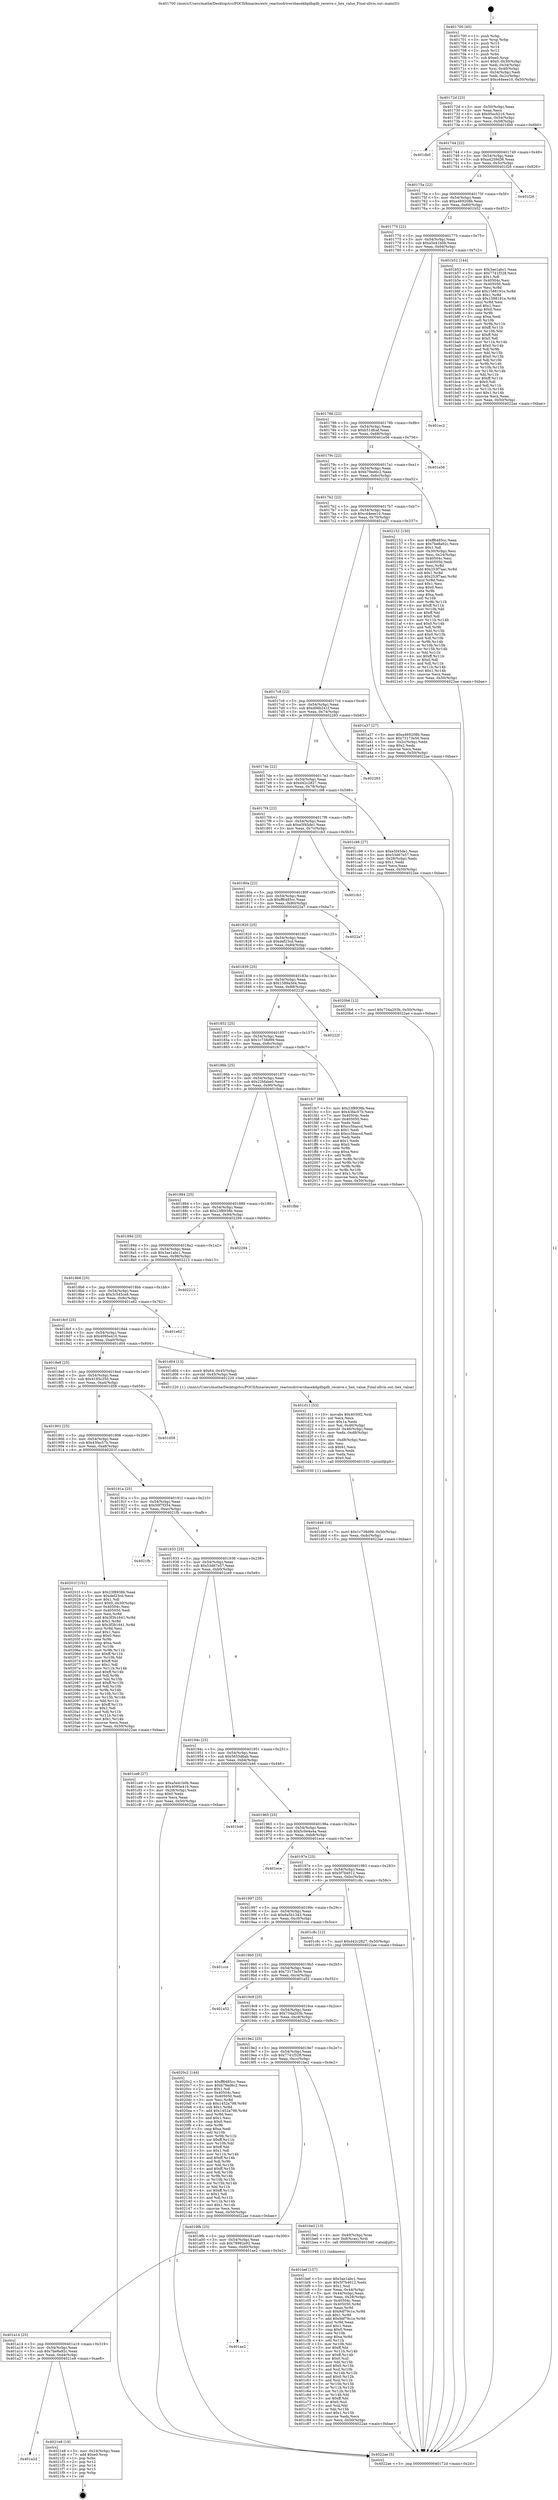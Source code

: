 digraph "0x401700" {
  label = "0x401700 (/mnt/c/Users/mathe/Desktop/tcc/POCII/binaries/extr_reactosdriversbasekdgdbgdb_receive.c_hex_value_Final-ollvm.out::main(0))"
  labelloc = "t"
  node[shape=record]

  Entry [label="",width=0.3,height=0.3,shape=circle,fillcolor=black,style=filled]
  "0x40172d" [label="{
     0x40172d [23]\l
     | [instrs]\l
     &nbsp;&nbsp;0x40172d \<+3\>: mov -0x50(%rbp),%eax\l
     &nbsp;&nbsp;0x401730 \<+2\>: mov %eax,%ecx\l
     &nbsp;&nbsp;0x401732 \<+6\>: sub $0x95ecb216,%ecx\l
     &nbsp;&nbsp;0x401738 \<+3\>: mov %eax,-0x54(%rbp)\l
     &nbsp;&nbsp;0x40173b \<+3\>: mov %ecx,-0x58(%rbp)\l
     &nbsp;&nbsp;0x40173e \<+6\>: je 0000000000401db0 \<main+0x6b0\>\l
  }"]
  "0x401db0" [label="{
     0x401db0\l
  }", style=dashed]
  "0x401744" [label="{
     0x401744 [22]\l
     | [instrs]\l
     &nbsp;&nbsp;0x401744 \<+5\>: jmp 0000000000401749 \<main+0x49\>\l
     &nbsp;&nbsp;0x401749 \<+3\>: mov -0x54(%rbp),%eax\l
     &nbsp;&nbsp;0x40174c \<+5\>: sub $0xa4259d36,%eax\l
     &nbsp;&nbsp;0x401751 \<+3\>: mov %eax,-0x5c(%rbp)\l
     &nbsp;&nbsp;0x401754 \<+6\>: je 0000000000401f26 \<main+0x826\>\l
  }"]
  Exit [label="",width=0.3,height=0.3,shape=circle,fillcolor=black,style=filled,peripheries=2]
  "0x401f26" [label="{
     0x401f26\l
  }", style=dashed]
  "0x40175a" [label="{
     0x40175a [22]\l
     | [instrs]\l
     &nbsp;&nbsp;0x40175a \<+5\>: jmp 000000000040175f \<main+0x5f\>\l
     &nbsp;&nbsp;0x40175f \<+3\>: mov -0x54(%rbp),%eax\l
     &nbsp;&nbsp;0x401762 \<+5\>: sub $0xa469208b,%eax\l
     &nbsp;&nbsp;0x401767 \<+3\>: mov %eax,-0x60(%rbp)\l
     &nbsp;&nbsp;0x40176a \<+6\>: je 0000000000401b52 \<main+0x452\>\l
  }"]
  "0x401a2d" [label="{
     0x401a2d\l
  }", style=dashed]
  "0x401b52" [label="{
     0x401b52 [144]\l
     | [instrs]\l
     &nbsp;&nbsp;0x401b52 \<+5\>: mov $0x3ae1abc1,%eax\l
     &nbsp;&nbsp;0x401b57 \<+5\>: mov $0x7741f328,%ecx\l
     &nbsp;&nbsp;0x401b5c \<+2\>: mov $0x1,%dl\l
     &nbsp;&nbsp;0x401b5e \<+7\>: mov 0x40504c,%esi\l
     &nbsp;&nbsp;0x401b65 \<+7\>: mov 0x405050,%edi\l
     &nbsp;&nbsp;0x401b6c \<+3\>: mov %esi,%r8d\l
     &nbsp;&nbsp;0x401b6f \<+7\>: add $0x1588191e,%r8d\l
     &nbsp;&nbsp;0x401b76 \<+4\>: sub $0x1,%r8d\l
     &nbsp;&nbsp;0x401b7a \<+7\>: sub $0x1588191e,%r8d\l
     &nbsp;&nbsp;0x401b81 \<+4\>: imul %r8d,%esi\l
     &nbsp;&nbsp;0x401b85 \<+3\>: and $0x1,%esi\l
     &nbsp;&nbsp;0x401b88 \<+3\>: cmp $0x0,%esi\l
     &nbsp;&nbsp;0x401b8b \<+4\>: sete %r9b\l
     &nbsp;&nbsp;0x401b8f \<+3\>: cmp $0xa,%edi\l
     &nbsp;&nbsp;0x401b92 \<+4\>: setl %r10b\l
     &nbsp;&nbsp;0x401b96 \<+3\>: mov %r9b,%r11b\l
     &nbsp;&nbsp;0x401b99 \<+4\>: xor $0xff,%r11b\l
     &nbsp;&nbsp;0x401b9d \<+3\>: mov %r10b,%bl\l
     &nbsp;&nbsp;0x401ba0 \<+3\>: xor $0xff,%bl\l
     &nbsp;&nbsp;0x401ba3 \<+3\>: xor $0x0,%dl\l
     &nbsp;&nbsp;0x401ba6 \<+3\>: mov %r11b,%r14b\l
     &nbsp;&nbsp;0x401ba9 \<+4\>: and $0x0,%r14b\l
     &nbsp;&nbsp;0x401bad \<+3\>: and %dl,%r9b\l
     &nbsp;&nbsp;0x401bb0 \<+3\>: mov %bl,%r15b\l
     &nbsp;&nbsp;0x401bb3 \<+4\>: and $0x0,%r15b\l
     &nbsp;&nbsp;0x401bb7 \<+3\>: and %dl,%r10b\l
     &nbsp;&nbsp;0x401bba \<+3\>: or %r9b,%r14b\l
     &nbsp;&nbsp;0x401bbd \<+3\>: or %r10b,%r15b\l
     &nbsp;&nbsp;0x401bc0 \<+3\>: xor %r15b,%r14b\l
     &nbsp;&nbsp;0x401bc3 \<+3\>: or %bl,%r11b\l
     &nbsp;&nbsp;0x401bc6 \<+4\>: xor $0xff,%r11b\l
     &nbsp;&nbsp;0x401bca \<+3\>: or $0x0,%dl\l
     &nbsp;&nbsp;0x401bcd \<+3\>: and %dl,%r11b\l
     &nbsp;&nbsp;0x401bd0 \<+3\>: or %r11b,%r14b\l
     &nbsp;&nbsp;0x401bd3 \<+4\>: test $0x1,%r14b\l
     &nbsp;&nbsp;0x401bd7 \<+3\>: cmovne %ecx,%eax\l
     &nbsp;&nbsp;0x401bda \<+3\>: mov %eax,-0x50(%rbp)\l
     &nbsp;&nbsp;0x401bdd \<+5\>: jmp 00000000004022ae \<main+0xbae\>\l
  }"]
  "0x401770" [label="{
     0x401770 [22]\l
     | [instrs]\l
     &nbsp;&nbsp;0x401770 \<+5\>: jmp 0000000000401775 \<main+0x75\>\l
     &nbsp;&nbsp;0x401775 \<+3\>: mov -0x54(%rbp),%eax\l
     &nbsp;&nbsp;0x401778 \<+5\>: sub $0xa5e41b0b,%eax\l
     &nbsp;&nbsp;0x40177d \<+3\>: mov %eax,-0x64(%rbp)\l
     &nbsp;&nbsp;0x401780 \<+6\>: je 0000000000401ec2 \<main+0x7c2\>\l
  }"]
  "0x4021e8" [label="{
     0x4021e8 [19]\l
     | [instrs]\l
     &nbsp;&nbsp;0x4021e8 \<+3\>: mov -0x24(%rbp),%eax\l
     &nbsp;&nbsp;0x4021eb \<+7\>: add $0xe0,%rsp\l
     &nbsp;&nbsp;0x4021f2 \<+1\>: pop %rbx\l
     &nbsp;&nbsp;0x4021f3 \<+2\>: pop %r12\l
     &nbsp;&nbsp;0x4021f5 \<+2\>: pop %r14\l
     &nbsp;&nbsp;0x4021f7 \<+2\>: pop %r15\l
     &nbsp;&nbsp;0x4021f9 \<+1\>: pop %rbp\l
     &nbsp;&nbsp;0x4021fa \<+1\>: ret\l
  }"]
  "0x401ec2" [label="{
     0x401ec2\l
  }", style=dashed]
  "0x401786" [label="{
     0x401786 [22]\l
     | [instrs]\l
     &nbsp;&nbsp;0x401786 \<+5\>: jmp 000000000040178b \<main+0x8b\>\l
     &nbsp;&nbsp;0x40178b \<+3\>: mov -0x54(%rbp),%eax\l
     &nbsp;&nbsp;0x40178e \<+5\>: sub $0xb51dfcaf,%eax\l
     &nbsp;&nbsp;0x401793 \<+3\>: mov %eax,-0x68(%rbp)\l
     &nbsp;&nbsp;0x401796 \<+6\>: je 0000000000401e56 \<main+0x756\>\l
  }"]
  "0x401a14" [label="{
     0x401a14 [25]\l
     | [instrs]\l
     &nbsp;&nbsp;0x401a14 \<+5\>: jmp 0000000000401a19 \<main+0x319\>\l
     &nbsp;&nbsp;0x401a19 \<+3\>: mov -0x54(%rbp),%eax\l
     &nbsp;&nbsp;0x401a1c \<+5\>: sub $0x7be8a92c,%eax\l
     &nbsp;&nbsp;0x401a21 \<+6\>: mov %eax,-0xd4(%rbp)\l
     &nbsp;&nbsp;0x401a27 \<+6\>: je 00000000004021e8 \<main+0xae8\>\l
  }"]
  "0x401e56" [label="{
     0x401e56\l
  }", style=dashed]
  "0x40179c" [label="{
     0x40179c [22]\l
     | [instrs]\l
     &nbsp;&nbsp;0x40179c \<+5\>: jmp 00000000004017a1 \<main+0xa1\>\l
     &nbsp;&nbsp;0x4017a1 \<+3\>: mov -0x54(%rbp),%eax\l
     &nbsp;&nbsp;0x4017a4 \<+5\>: sub $0xb79ed6c2,%eax\l
     &nbsp;&nbsp;0x4017a9 \<+3\>: mov %eax,-0x6c(%rbp)\l
     &nbsp;&nbsp;0x4017ac \<+6\>: je 0000000000402152 \<main+0xa52\>\l
  }"]
  "0x401ae2" [label="{
     0x401ae2\l
  }", style=dashed]
  "0x402152" [label="{
     0x402152 [150]\l
     | [instrs]\l
     &nbsp;&nbsp;0x402152 \<+5\>: mov $0xff6485cc,%eax\l
     &nbsp;&nbsp;0x402157 \<+5\>: mov $0x7be8a92c,%ecx\l
     &nbsp;&nbsp;0x40215c \<+2\>: mov $0x1,%dl\l
     &nbsp;&nbsp;0x40215e \<+3\>: mov -0x30(%rbp),%esi\l
     &nbsp;&nbsp;0x402161 \<+3\>: mov %esi,-0x24(%rbp)\l
     &nbsp;&nbsp;0x402164 \<+7\>: mov 0x40504c,%esi\l
     &nbsp;&nbsp;0x40216b \<+7\>: mov 0x405050,%edi\l
     &nbsp;&nbsp;0x402172 \<+3\>: mov %esi,%r8d\l
     &nbsp;&nbsp;0x402175 \<+7\>: add $0x253f7aac,%r8d\l
     &nbsp;&nbsp;0x40217c \<+4\>: sub $0x1,%r8d\l
     &nbsp;&nbsp;0x402180 \<+7\>: sub $0x253f7aac,%r8d\l
     &nbsp;&nbsp;0x402187 \<+4\>: imul %r8d,%esi\l
     &nbsp;&nbsp;0x40218b \<+3\>: and $0x1,%esi\l
     &nbsp;&nbsp;0x40218e \<+3\>: cmp $0x0,%esi\l
     &nbsp;&nbsp;0x402191 \<+4\>: sete %r9b\l
     &nbsp;&nbsp;0x402195 \<+3\>: cmp $0xa,%edi\l
     &nbsp;&nbsp;0x402198 \<+4\>: setl %r10b\l
     &nbsp;&nbsp;0x40219c \<+3\>: mov %r9b,%r11b\l
     &nbsp;&nbsp;0x40219f \<+4\>: xor $0xff,%r11b\l
     &nbsp;&nbsp;0x4021a3 \<+3\>: mov %r10b,%bl\l
     &nbsp;&nbsp;0x4021a6 \<+3\>: xor $0xff,%bl\l
     &nbsp;&nbsp;0x4021a9 \<+3\>: xor $0x0,%dl\l
     &nbsp;&nbsp;0x4021ac \<+3\>: mov %r11b,%r14b\l
     &nbsp;&nbsp;0x4021af \<+4\>: and $0x0,%r14b\l
     &nbsp;&nbsp;0x4021b3 \<+3\>: and %dl,%r9b\l
     &nbsp;&nbsp;0x4021b6 \<+3\>: mov %bl,%r15b\l
     &nbsp;&nbsp;0x4021b9 \<+4\>: and $0x0,%r15b\l
     &nbsp;&nbsp;0x4021bd \<+3\>: and %dl,%r10b\l
     &nbsp;&nbsp;0x4021c0 \<+3\>: or %r9b,%r14b\l
     &nbsp;&nbsp;0x4021c3 \<+3\>: or %r10b,%r15b\l
     &nbsp;&nbsp;0x4021c6 \<+3\>: xor %r15b,%r14b\l
     &nbsp;&nbsp;0x4021c9 \<+3\>: or %bl,%r11b\l
     &nbsp;&nbsp;0x4021cc \<+4\>: xor $0xff,%r11b\l
     &nbsp;&nbsp;0x4021d0 \<+3\>: or $0x0,%dl\l
     &nbsp;&nbsp;0x4021d3 \<+3\>: and %dl,%r11b\l
     &nbsp;&nbsp;0x4021d6 \<+3\>: or %r11b,%r14b\l
     &nbsp;&nbsp;0x4021d9 \<+4\>: test $0x1,%r14b\l
     &nbsp;&nbsp;0x4021dd \<+3\>: cmovne %ecx,%eax\l
     &nbsp;&nbsp;0x4021e0 \<+3\>: mov %eax,-0x50(%rbp)\l
     &nbsp;&nbsp;0x4021e3 \<+5\>: jmp 00000000004022ae \<main+0xbae\>\l
  }"]
  "0x4017b2" [label="{
     0x4017b2 [22]\l
     | [instrs]\l
     &nbsp;&nbsp;0x4017b2 \<+5\>: jmp 00000000004017b7 \<main+0xb7\>\l
     &nbsp;&nbsp;0x4017b7 \<+3\>: mov -0x54(%rbp),%eax\l
     &nbsp;&nbsp;0x4017ba \<+5\>: sub $0xc44eee10,%eax\l
     &nbsp;&nbsp;0x4017bf \<+3\>: mov %eax,-0x70(%rbp)\l
     &nbsp;&nbsp;0x4017c2 \<+6\>: je 0000000000401a37 \<main+0x337\>\l
  }"]
  "0x401d46" [label="{
     0x401d46 [18]\l
     | [instrs]\l
     &nbsp;&nbsp;0x401d46 \<+7\>: movl $0x1c738d99,-0x50(%rbp)\l
     &nbsp;&nbsp;0x401d4d \<+6\>: mov %eax,-0xdc(%rbp)\l
     &nbsp;&nbsp;0x401d53 \<+5\>: jmp 00000000004022ae \<main+0xbae\>\l
  }"]
  "0x401a37" [label="{
     0x401a37 [27]\l
     | [instrs]\l
     &nbsp;&nbsp;0x401a37 \<+5\>: mov $0xa469208b,%eax\l
     &nbsp;&nbsp;0x401a3c \<+5\>: mov $0x73173e56,%ecx\l
     &nbsp;&nbsp;0x401a41 \<+3\>: mov -0x2c(%rbp),%edx\l
     &nbsp;&nbsp;0x401a44 \<+3\>: cmp $0x2,%edx\l
     &nbsp;&nbsp;0x401a47 \<+3\>: cmovne %ecx,%eax\l
     &nbsp;&nbsp;0x401a4a \<+3\>: mov %eax,-0x50(%rbp)\l
     &nbsp;&nbsp;0x401a4d \<+5\>: jmp 00000000004022ae \<main+0xbae\>\l
  }"]
  "0x4017c8" [label="{
     0x4017c8 [22]\l
     | [instrs]\l
     &nbsp;&nbsp;0x4017c8 \<+5\>: jmp 00000000004017cd \<main+0xcd\>\l
     &nbsp;&nbsp;0x4017cd \<+3\>: mov -0x54(%rbp),%eax\l
     &nbsp;&nbsp;0x4017d0 \<+5\>: sub $0xd06b241f,%eax\l
     &nbsp;&nbsp;0x4017d5 \<+3\>: mov %eax,-0x74(%rbp)\l
     &nbsp;&nbsp;0x4017d8 \<+6\>: je 0000000000402283 \<main+0xb83\>\l
  }"]
  "0x4022ae" [label="{
     0x4022ae [5]\l
     | [instrs]\l
     &nbsp;&nbsp;0x4022ae \<+5\>: jmp 000000000040172d \<main+0x2d\>\l
  }"]
  "0x401700" [label="{
     0x401700 [45]\l
     | [instrs]\l
     &nbsp;&nbsp;0x401700 \<+1\>: push %rbp\l
     &nbsp;&nbsp;0x401701 \<+3\>: mov %rsp,%rbp\l
     &nbsp;&nbsp;0x401704 \<+2\>: push %r15\l
     &nbsp;&nbsp;0x401706 \<+2\>: push %r14\l
     &nbsp;&nbsp;0x401708 \<+2\>: push %r12\l
     &nbsp;&nbsp;0x40170a \<+1\>: push %rbx\l
     &nbsp;&nbsp;0x40170b \<+7\>: sub $0xe0,%rsp\l
     &nbsp;&nbsp;0x401712 \<+7\>: movl $0x0,-0x30(%rbp)\l
     &nbsp;&nbsp;0x401719 \<+3\>: mov %edi,-0x34(%rbp)\l
     &nbsp;&nbsp;0x40171c \<+4\>: mov %rsi,-0x40(%rbp)\l
     &nbsp;&nbsp;0x401720 \<+3\>: mov -0x34(%rbp),%edi\l
     &nbsp;&nbsp;0x401723 \<+3\>: mov %edi,-0x2c(%rbp)\l
     &nbsp;&nbsp;0x401726 \<+7\>: movl $0xc44eee10,-0x50(%rbp)\l
  }"]
  "0x401d11" [label="{
     0x401d11 [53]\l
     | [instrs]\l
     &nbsp;&nbsp;0x401d11 \<+10\>: movabs $0x4030f2,%rdi\l
     &nbsp;&nbsp;0x401d1b \<+2\>: xor %ecx,%ecx\l
     &nbsp;&nbsp;0x401d1d \<+5\>: mov $0x1a,%edx\l
     &nbsp;&nbsp;0x401d22 \<+3\>: mov %al,-0x46(%rbp)\l
     &nbsp;&nbsp;0x401d25 \<+4\>: movsbl -0x46(%rbp),%eax\l
     &nbsp;&nbsp;0x401d29 \<+6\>: mov %edx,-0xd8(%rbp)\l
     &nbsp;&nbsp;0x401d2f \<+1\>: cltd\l
     &nbsp;&nbsp;0x401d30 \<+6\>: mov -0xd8(%rbp),%esi\l
     &nbsp;&nbsp;0x401d36 \<+2\>: idiv %esi\l
     &nbsp;&nbsp;0x401d38 \<+3\>: sub $0x61,%ecx\l
     &nbsp;&nbsp;0x401d3b \<+2\>: sub %ecx,%edx\l
     &nbsp;&nbsp;0x401d3d \<+2\>: mov %edx,%esi\l
     &nbsp;&nbsp;0x401d3f \<+2\>: mov $0x0,%al\l
     &nbsp;&nbsp;0x401d41 \<+5\>: call 0000000000401030 \<printf@plt\>\l
     | [calls]\l
     &nbsp;&nbsp;0x401030 \{1\} (unknown)\l
  }"]
  "0x402283" [label="{
     0x402283\l
  }", style=dashed]
  "0x4017de" [label="{
     0x4017de [22]\l
     | [instrs]\l
     &nbsp;&nbsp;0x4017de \<+5\>: jmp 00000000004017e3 \<main+0xe3\>\l
     &nbsp;&nbsp;0x4017e3 \<+3\>: mov -0x54(%rbp),%eax\l
     &nbsp;&nbsp;0x4017e6 \<+5\>: sub $0xd42c2827,%eax\l
     &nbsp;&nbsp;0x4017eb \<+3\>: mov %eax,-0x78(%rbp)\l
     &nbsp;&nbsp;0x4017ee \<+6\>: je 0000000000401c98 \<main+0x598\>\l
  }"]
  "0x401bef" [label="{
     0x401bef [157]\l
     | [instrs]\l
     &nbsp;&nbsp;0x401bef \<+5\>: mov $0x3ae1abc1,%ecx\l
     &nbsp;&nbsp;0x401bf4 \<+5\>: mov $0x5f7b4012,%edx\l
     &nbsp;&nbsp;0x401bf9 \<+3\>: mov $0x1,%sil\l
     &nbsp;&nbsp;0x401bfc \<+3\>: mov %eax,-0x44(%rbp)\l
     &nbsp;&nbsp;0x401bff \<+3\>: mov -0x44(%rbp),%eax\l
     &nbsp;&nbsp;0x401c02 \<+3\>: mov %eax,-0x28(%rbp)\l
     &nbsp;&nbsp;0x401c05 \<+7\>: mov 0x40504c,%eax\l
     &nbsp;&nbsp;0x401c0c \<+8\>: mov 0x405050,%r8d\l
     &nbsp;&nbsp;0x401c14 \<+3\>: mov %eax,%r9d\l
     &nbsp;&nbsp;0x401c17 \<+7\>: sub $0x9df79c1e,%r9d\l
     &nbsp;&nbsp;0x401c1e \<+4\>: sub $0x1,%r9d\l
     &nbsp;&nbsp;0x401c22 \<+7\>: add $0x9df79c1e,%r9d\l
     &nbsp;&nbsp;0x401c29 \<+4\>: imul %r9d,%eax\l
     &nbsp;&nbsp;0x401c2d \<+3\>: and $0x1,%eax\l
     &nbsp;&nbsp;0x401c30 \<+3\>: cmp $0x0,%eax\l
     &nbsp;&nbsp;0x401c33 \<+4\>: sete %r10b\l
     &nbsp;&nbsp;0x401c37 \<+4\>: cmp $0xa,%r8d\l
     &nbsp;&nbsp;0x401c3b \<+4\>: setl %r11b\l
     &nbsp;&nbsp;0x401c3f \<+3\>: mov %r10b,%bl\l
     &nbsp;&nbsp;0x401c42 \<+3\>: xor $0xff,%bl\l
     &nbsp;&nbsp;0x401c45 \<+3\>: mov %r11b,%r14b\l
     &nbsp;&nbsp;0x401c48 \<+4\>: xor $0xff,%r14b\l
     &nbsp;&nbsp;0x401c4c \<+4\>: xor $0x0,%sil\l
     &nbsp;&nbsp;0x401c50 \<+3\>: mov %bl,%r15b\l
     &nbsp;&nbsp;0x401c53 \<+4\>: and $0x0,%r15b\l
     &nbsp;&nbsp;0x401c57 \<+3\>: and %sil,%r10b\l
     &nbsp;&nbsp;0x401c5a \<+3\>: mov %r14b,%r12b\l
     &nbsp;&nbsp;0x401c5d \<+4\>: and $0x0,%r12b\l
     &nbsp;&nbsp;0x401c61 \<+3\>: and %sil,%r11b\l
     &nbsp;&nbsp;0x401c64 \<+3\>: or %r10b,%r15b\l
     &nbsp;&nbsp;0x401c67 \<+3\>: or %r11b,%r12b\l
     &nbsp;&nbsp;0x401c6a \<+3\>: xor %r12b,%r15b\l
     &nbsp;&nbsp;0x401c6d \<+3\>: or %r14b,%bl\l
     &nbsp;&nbsp;0x401c70 \<+3\>: xor $0xff,%bl\l
     &nbsp;&nbsp;0x401c73 \<+4\>: or $0x0,%sil\l
     &nbsp;&nbsp;0x401c77 \<+3\>: and %sil,%bl\l
     &nbsp;&nbsp;0x401c7a \<+3\>: or %bl,%r15b\l
     &nbsp;&nbsp;0x401c7d \<+4\>: test $0x1,%r15b\l
     &nbsp;&nbsp;0x401c81 \<+3\>: cmovne %edx,%ecx\l
     &nbsp;&nbsp;0x401c84 \<+3\>: mov %ecx,-0x50(%rbp)\l
     &nbsp;&nbsp;0x401c87 \<+5\>: jmp 00000000004022ae \<main+0xbae\>\l
  }"]
  "0x401c98" [label="{
     0x401c98 [27]\l
     | [instrs]\l
     &nbsp;&nbsp;0x401c98 \<+5\>: mov $0xe5f45de1,%eax\l
     &nbsp;&nbsp;0x401c9d \<+5\>: mov $0x53d67e57,%ecx\l
     &nbsp;&nbsp;0x401ca2 \<+3\>: mov -0x28(%rbp),%edx\l
     &nbsp;&nbsp;0x401ca5 \<+3\>: cmp $0x1,%edx\l
     &nbsp;&nbsp;0x401ca8 \<+3\>: cmovl %ecx,%eax\l
     &nbsp;&nbsp;0x401cab \<+3\>: mov %eax,-0x50(%rbp)\l
     &nbsp;&nbsp;0x401cae \<+5\>: jmp 00000000004022ae \<main+0xbae\>\l
  }"]
  "0x4017f4" [label="{
     0x4017f4 [22]\l
     | [instrs]\l
     &nbsp;&nbsp;0x4017f4 \<+5\>: jmp 00000000004017f9 \<main+0xf9\>\l
     &nbsp;&nbsp;0x4017f9 \<+3\>: mov -0x54(%rbp),%eax\l
     &nbsp;&nbsp;0x4017fc \<+5\>: sub $0xe5f45de1,%eax\l
     &nbsp;&nbsp;0x401801 \<+3\>: mov %eax,-0x7c(%rbp)\l
     &nbsp;&nbsp;0x401804 \<+6\>: je 0000000000401cb3 \<main+0x5b3\>\l
  }"]
  "0x4019fb" [label="{
     0x4019fb [25]\l
     | [instrs]\l
     &nbsp;&nbsp;0x4019fb \<+5\>: jmp 0000000000401a00 \<main+0x300\>\l
     &nbsp;&nbsp;0x401a00 \<+3\>: mov -0x54(%rbp),%eax\l
     &nbsp;&nbsp;0x401a03 \<+5\>: sub $0x78992e92,%eax\l
     &nbsp;&nbsp;0x401a08 \<+6\>: mov %eax,-0xd0(%rbp)\l
     &nbsp;&nbsp;0x401a0e \<+6\>: je 0000000000401ae2 \<main+0x3e2\>\l
  }"]
  "0x401cb3" [label="{
     0x401cb3\l
  }", style=dashed]
  "0x40180a" [label="{
     0x40180a [22]\l
     | [instrs]\l
     &nbsp;&nbsp;0x40180a \<+5\>: jmp 000000000040180f \<main+0x10f\>\l
     &nbsp;&nbsp;0x40180f \<+3\>: mov -0x54(%rbp),%eax\l
     &nbsp;&nbsp;0x401812 \<+5\>: sub $0xff6485cc,%eax\l
     &nbsp;&nbsp;0x401817 \<+3\>: mov %eax,-0x80(%rbp)\l
     &nbsp;&nbsp;0x40181a \<+6\>: je 00000000004022a7 \<main+0xba7\>\l
  }"]
  "0x401be2" [label="{
     0x401be2 [13]\l
     | [instrs]\l
     &nbsp;&nbsp;0x401be2 \<+4\>: mov -0x40(%rbp),%rax\l
     &nbsp;&nbsp;0x401be6 \<+4\>: mov 0x8(%rax),%rdi\l
     &nbsp;&nbsp;0x401bea \<+5\>: call 0000000000401040 \<atoi@plt\>\l
     | [calls]\l
     &nbsp;&nbsp;0x401040 \{1\} (unknown)\l
  }"]
  "0x4022a7" [label="{
     0x4022a7\l
  }", style=dashed]
  "0x401820" [label="{
     0x401820 [25]\l
     | [instrs]\l
     &nbsp;&nbsp;0x401820 \<+5\>: jmp 0000000000401825 \<main+0x125\>\l
     &nbsp;&nbsp;0x401825 \<+3\>: mov -0x54(%rbp),%eax\l
     &nbsp;&nbsp;0x401828 \<+5\>: sub $0xdef23cd,%eax\l
     &nbsp;&nbsp;0x40182d \<+6\>: mov %eax,-0x84(%rbp)\l
     &nbsp;&nbsp;0x401833 \<+6\>: je 00000000004020b6 \<main+0x9b6\>\l
  }"]
  "0x4019e2" [label="{
     0x4019e2 [25]\l
     | [instrs]\l
     &nbsp;&nbsp;0x4019e2 \<+5\>: jmp 00000000004019e7 \<main+0x2e7\>\l
     &nbsp;&nbsp;0x4019e7 \<+3\>: mov -0x54(%rbp),%eax\l
     &nbsp;&nbsp;0x4019ea \<+5\>: sub $0x7741f328,%eax\l
     &nbsp;&nbsp;0x4019ef \<+6\>: mov %eax,-0xcc(%rbp)\l
     &nbsp;&nbsp;0x4019f5 \<+6\>: je 0000000000401be2 \<main+0x4e2\>\l
  }"]
  "0x4020b6" [label="{
     0x4020b6 [12]\l
     | [instrs]\l
     &nbsp;&nbsp;0x4020b6 \<+7\>: movl $0x734a203b,-0x50(%rbp)\l
     &nbsp;&nbsp;0x4020bd \<+5\>: jmp 00000000004022ae \<main+0xbae\>\l
  }"]
  "0x401839" [label="{
     0x401839 [25]\l
     | [instrs]\l
     &nbsp;&nbsp;0x401839 \<+5\>: jmp 000000000040183e \<main+0x13e\>\l
     &nbsp;&nbsp;0x40183e \<+3\>: mov -0x54(%rbp),%eax\l
     &nbsp;&nbsp;0x401841 \<+5\>: sub $0x1589a3d4,%eax\l
     &nbsp;&nbsp;0x401846 \<+6\>: mov %eax,-0x88(%rbp)\l
     &nbsp;&nbsp;0x40184c \<+6\>: je 000000000040222f \<main+0xb2f\>\l
  }"]
  "0x4020c2" [label="{
     0x4020c2 [144]\l
     | [instrs]\l
     &nbsp;&nbsp;0x4020c2 \<+5\>: mov $0xff6485cc,%eax\l
     &nbsp;&nbsp;0x4020c7 \<+5\>: mov $0xb79ed6c2,%ecx\l
     &nbsp;&nbsp;0x4020cc \<+2\>: mov $0x1,%dl\l
     &nbsp;&nbsp;0x4020ce \<+7\>: mov 0x40504c,%esi\l
     &nbsp;&nbsp;0x4020d5 \<+7\>: mov 0x405050,%edi\l
     &nbsp;&nbsp;0x4020dc \<+3\>: mov %esi,%r8d\l
     &nbsp;&nbsp;0x4020df \<+7\>: sub $0x1452a798,%r8d\l
     &nbsp;&nbsp;0x4020e6 \<+4\>: sub $0x1,%r8d\l
     &nbsp;&nbsp;0x4020ea \<+7\>: add $0x1452a798,%r8d\l
     &nbsp;&nbsp;0x4020f1 \<+4\>: imul %r8d,%esi\l
     &nbsp;&nbsp;0x4020f5 \<+3\>: and $0x1,%esi\l
     &nbsp;&nbsp;0x4020f8 \<+3\>: cmp $0x0,%esi\l
     &nbsp;&nbsp;0x4020fb \<+4\>: sete %r9b\l
     &nbsp;&nbsp;0x4020ff \<+3\>: cmp $0xa,%edi\l
     &nbsp;&nbsp;0x402102 \<+4\>: setl %r10b\l
     &nbsp;&nbsp;0x402106 \<+3\>: mov %r9b,%r11b\l
     &nbsp;&nbsp;0x402109 \<+4\>: xor $0xff,%r11b\l
     &nbsp;&nbsp;0x40210d \<+3\>: mov %r10b,%bl\l
     &nbsp;&nbsp;0x402110 \<+3\>: xor $0xff,%bl\l
     &nbsp;&nbsp;0x402113 \<+3\>: xor $0x1,%dl\l
     &nbsp;&nbsp;0x402116 \<+3\>: mov %r11b,%r14b\l
     &nbsp;&nbsp;0x402119 \<+4\>: and $0xff,%r14b\l
     &nbsp;&nbsp;0x40211d \<+3\>: and %dl,%r9b\l
     &nbsp;&nbsp;0x402120 \<+3\>: mov %bl,%r15b\l
     &nbsp;&nbsp;0x402123 \<+4\>: and $0xff,%r15b\l
     &nbsp;&nbsp;0x402127 \<+3\>: and %dl,%r10b\l
     &nbsp;&nbsp;0x40212a \<+3\>: or %r9b,%r14b\l
     &nbsp;&nbsp;0x40212d \<+3\>: or %r10b,%r15b\l
     &nbsp;&nbsp;0x402130 \<+3\>: xor %r15b,%r14b\l
     &nbsp;&nbsp;0x402133 \<+3\>: or %bl,%r11b\l
     &nbsp;&nbsp;0x402136 \<+4\>: xor $0xff,%r11b\l
     &nbsp;&nbsp;0x40213a \<+3\>: or $0x1,%dl\l
     &nbsp;&nbsp;0x40213d \<+3\>: and %dl,%r11b\l
     &nbsp;&nbsp;0x402140 \<+3\>: or %r11b,%r14b\l
     &nbsp;&nbsp;0x402143 \<+4\>: test $0x1,%r14b\l
     &nbsp;&nbsp;0x402147 \<+3\>: cmovne %ecx,%eax\l
     &nbsp;&nbsp;0x40214a \<+3\>: mov %eax,-0x50(%rbp)\l
     &nbsp;&nbsp;0x40214d \<+5\>: jmp 00000000004022ae \<main+0xbae\>\l
  }"]
  "0x40222f" [label="{
     0x40222f\l
  }", style=dashed]
  "0x401852" [label="{
     0x401852 [25]\l
     | [instrs]\l
     &nbsp;&nbsp;0x401852 \<+5\>: jmp 0000000000401857 \<main+0x157\>\l
     &nbsp;&nbsp;0x401857 \<+3\>: mov -0x54(%rbp),%eax\l
     &nbsp;&nbsp;0x40185a \<+5\>: sub $0x1c738d99,%eax\l
     &nbsp;&nbsp;0x40185f \<+6\>: mov %eax,-0x8c(%rbp)\l
     &nbsp;&nbsp;0x401865 \<+6\>: je 0000000000401fc7 \<main+0x8c7\>\l
  }"]
  "0x4019c9" [label="{
     0x4019c9 [25]\l
     | [instrs]\l
     &nbsp;&nbsp;0x4019c9 \<+5\>: jmp 00000000004019ce \<main+0x2ce\>\l
     &nbsp;&nbsp;0x4019ce \<+3\>: mov -0x54(%rbp),%eax\l
     &nbsp;&nbsp;0x4019d1 \<+5\>: sub $0x734a203b,%eax\l
     &nbsp;&nbsp;0x4019d6 \<+6\>: mov %eax,-0xc8(%rbp)\l
     &nbsp;&nbsp;0x4019dc \<+6\>: je 00000000004020c2 \<main+0x9c2\>\l
  }"]
  "0x401fc7" [label="{
     0x401fc7 [88]\l
     | [instrs]\l
     &nbsp;&nbsp;0x401fc7 \<+5\>: mov $0x23f8938b,%eax\l
     &nbsp;&nbsp;0x401fcc \<+5\>: mov $0x43fac57b,%ecx\l
     &nbsp;&nbsp;0x401fd1 \<+7\>: mov 0x40504c,%edx\l
     &nbsp;&nbsp;0x401fd8 \<+7\>: mov 0x405050,%esi\l
     &nbsp;&nbsp;0x401fdf \<+2\>: mov %edx,%edi\l
     &nbsp;&nbsp;0x401fe1 \<+6\>: sub $0xcc5baccd,%edi\l
     &nbsp;&nbsp;0x401fe7 \<+3\>: sub $0x1,%edi\l
     &nbsp;&nbsp;0x401fea \<+6\>: add $0xcc5baccd,%edi\l
     &nbsp;&nbsp;0x401ff0 \<+3\>: imul %edi,%edx\l
     &nbsp;&nbsp;0x401ff3 \<+3\>: and $0x1,%edx\l
     &nbsp;&nbsp;0x401ff6 \<+3\>: cmp $0x0,%edx\l
     &nbsp;&nbsp;0x401ff9 \<+4\>: sete %r8b\l
     &nbsp;&nbsp;0x401ffd \<+3\>: cmp $0xa,%esi\l
     &nbsp;&nbsp;0x402000 \<+4\>: setl %r9b\l
     &nbsp;&nbsp;0x402004 \<+3\>: mov %r8b,%r10b\l
     &nbsp;&nbsp;0x402007 \<+3\>: and %r9b,%r10b\l
     &nbsp;&nbsp;0x40200a \<+3\>: xor %r9b,%r8b\l
     &nbsp;&nbsp;0x40200d \<+3\>: or %r8b,%r10b\l
     &nbsp;&nbsp;0x402010 \<+4\>: test $0x1,%r10b\l
     &nbsp;&nbsp;0x402014 \<+3\>: cmovne %ecx,%eax\l
     &nbsp;&nbsp;0x402017 \<+3\>: mov %eax,-0x50(%rbp)\l
     &nbsp;&nbsp;0x40201a \<+5\>: jmp 00000000004022ae \<main+0xbae\>\l
  }"]
  "0x40186b" [label="{
     0x40186b [25]\l
     | [instrs]\l
     &nbsp;&nbsp;0x40186b \<+5\>: jmp 0000000000401870 \<main+0x170\>\l
     &nbsp;&nbsp;0x401870 \<+3\>: mov -0x54(%rbp),%eax\l
     &nbsp;&nbsp;0x401873 \<+5\>: sub $0x22bfabe0,%eax\l
     &nbsp;&nbsp;0x401878 \<+6\>: mov %eax,-0x90(%rbp)\l
     &nbsp;&nbsp;0x40187e \<+6\>: je 0000000000401fbb \<main+0x8bb\>\l
  }"]
  "0x401a52" [label="{
     0x401a52\l
  }", style=dashed]
  "0x401fbb" [label="{
     0x401fbb\l
  }", style=dashed]
  "0x401884" [label="{
     0x401884 [25]\l
     | [instrs]\l
     &nbsp;&nbsp;0x401884 \<+5\>: jmp 0000000000401889 \<main+0x189\>\l
     &nbsp;&nbsp;0x401889 \<+3\>: mov -0x54(%rbp),%eax\l
     &nbsp;&nbsp;0x40188c \<+5\>: sub $0x23f8938b,%eax\l
     &nbsp;&nbsp;0x401891 \<+6\>: mov %eax,-0x94(%rbp)\l
     &nbsp;&nbsp;0x401897 \<+6\>: je 0000000000402294 \<main+0xb94\>\l
  }"]
  "0x4019b0" [label="{
     0x4019b0 [25]\l
     | [instrs]\l
     &nbsp;&nbsp;0x4019b0 \<+5\>: jmp 00000000004019b5 \<main+0x2b5\>\l
     &nbsp;&nbsp;0x4019b5 \<+3\>: mov -0x54(%rbp),%eax\l
     &nbsp;&nbsp;0x4019b8 \<+5\>: sub $0x73173e56,%eax\l
     &nbsp;&nbsp;0x4019bd \<+6\>: mov %eax,-0xc4(%rbp)\l
     &nbsp;&nbsp;0x4019c3 \<+6\>: je 0000000000401a52 \<main+0x352\>\l
  }"]
  "0x402294" [label="{
     0x402294\l
  }", style=dashed]
  "0x40189d" [label="{
     0x40189d [25]\l
     | [instrs]\l
     &nbsp;&nbsp;0x40189d \<+5\>: jmp 00000000004018a2 \<main+0x1a2\>\l
     &nbsp;&nbsp;0x4018a2 \<+3\>: mov -0x54(%rbp),%eax\l
     &nbsp;&nbsp;0x4018a5 \<+5\>: sub $0x3ae1abc1,%eax\l
     &nbsp;&nbsp;0x4018aa \<+6\>: mov %eax,-0x98(%rbp)\l
     &nbsp;&nbsp;0x4018b0 \<+6\>: je 0000000000402213 \<main+0xb13\>\l
  }"]
  "0x401cce" [label="{
     0x401cce\l
  }", style=dashed]
  "0x402213" [label="{
     0x402213\l
  }", style=dashed]
  "0x4018b6" [label="{
     0x4018b6 [25]\l
     | [instrs]\l
     &nbsp;&nbsp;0x4018b6 \<+5\>: jmp 00000000004018bb \<main+0x1bb\>\l
     &nbsp;&nbsp;0x4018bb \<+3\>: mov -0x54(%rbp),%eax\l
     &nbsp;&nbsp;0x4018be \<+5\>: sub $0x3c545ce8,%eax\l
     &nbsp;&nbsp;0x4018c3 \<+6\>: mov %eax,-0x9c(%rbp)\l
     &nbsp;&nbsp;0x4018c9 \<+6\>: je 0000000000401e62 \<main+0x762\>\l
  }"]
  "0x401997" [label="{
     0x401997 [25]\l
     | [instrs]\l
     &nbsp;&nbsp;0x401997 \<+5\>: jmp 000000000040199c \<main+0x29c\>\l
     &nbsp;&nbsp;0x40199c \<+3\>: mov -0x54(%rbp),%eax\l
     &nbsp;&nbsp;0x40199f \<+5\>: sub $0x6a5b1343,%eax\l
     &nbsp;&nbsp;0x4019a4 \<+6\>: mov %eax,-0xc0(%rbp)\l
     &nbsp;&nbsp;0x4019aa \<+6\>: je 0000000000401cce \<main+0x5ce\>\l
  }"]
  "0x401e62" [label="{
     0x401e62\l
  }", style=dashed]
  "0x4018cf" [label="{
     0x4018cf [25]\l
     | [instrs]\l
     &nbsp;&nbsp;0x4018cf \<+5\>: jmp 00000000004018d4 \<main+0x1d4\>\l
     &nbsp;&nbsp;0x4018d4 \<+3\>: mov -0x54(%rbp),%eax\l
     &nbsp;&nbsp;0x4018d7 \<+5\>: sub $0x4095e416,%eax\l
     &nbsp;&nbsp;0x4018dc \<+6\>: mov %eax,-0xa0(%rbp)\l
     &nbsp;&nbsp;0x4018e2 \<+6\>: je 0000000000401d04 \<main+0x604\>\l
  }"]
  "0x401c8c" [label="{
     0x401c8c [12]\l
     | [instrs]\l
     &nbsp;&nbsp;0x401c8c \<+7\>: movl $0xd42c2827,-0x50(%rbp)\l
     &nbsp;&nbsp;0x401c93 \<+5\>: jmp 00000000004022ae \<main+0xbae\>\l
  }"]
  "0x401d04" [label="{
     0x401d04 [13]\l
     | [instrs]\l
     &nbsp;&nbsp;0x401d04 \<+4\>: movb $0x64,-0x45(%rbp)\l
     &nbsp;&nbsp;0x401d08 \<+4\>: movsbl -0x45(%rbp),%edi\l
     &nbsp;&nbsp;0x401d0c \<+5\>: call 0000000000401220 \<hex_value\>\l
     | [calls]\l
     &nbsp;&nbsp;0x401220 \{1\} (/mnt/c/Users/mathe/Desktop/tcc/POCII/binaries/extr_reactosdriversbasekdgdbgdb_receive.c_hex_value_Final-ollvm.out::hex_value)\l
  }"]
  "0x4018e8" [label="{
     0x4018e8 [25]\l
     | [instrs]\l
     &nbsp;&nbsp;0x4018e8 \<+5\>: jmp 00000000004018ed \<main+0x1ed\>\l
     &nbsp;&nbsp;0x4018ed \<+3\>: mov -0x54(%rbp),%eax\l
     &nbsp;&nbsp;0x4018f0 \<+5\>: sub $0x4185c350,%eax\l
     &nbsp;&nbsp;0x4018f5 \<+6\>: mov %eax,-0xa4(%rbp)\l
     &nbsp;&nbsp;0x4018fb \<+6\>: je 0000000000401d58 \<main+0x658\>\l
  }"]
  "0x40197e" [label="{
     0x40197e [25]\l
     | [instrs]\l
     &nbsp;&nbsp;0x40197e \<+5\>: jmp 0000000000401983 \<main+0x283\>\l
     &nbsp;&nbsp;0x401983 \<+3\>: mov -0x54(%rbp),%eax\l
     &nbsp;&nbsp;0x401986 \<+5\>: sub $0x5f7b4012,%eax\l
     &nbsp;&nbsp;0x40198b \<+6\>: mov %eax,-0xbc(%rbp)\l
     &nbsp;&nbsp;0x401991 \<+6\>: je 0000000000401c8c \<main+0x58c\>\l
  }"]
  "0x401d58" [label="{
     0x401d58\l
  }", style=dashed]
  "0x401901" [label="{
     0x401901 [25]\l
     | [instrs]\l
     &nbsp;&nbsp;0x401901 \<+5\>: jmp 0000000000401906 \<main+0x206\>\l
     &nbsp;&nbsp;0x401906 \<+3\>: mov -0x54(%rbp),%eax\l
     &nbsp;&nbsp;0x401909 \<+5\>: sub $0x43fac57b,%eax\l
     &nbsp;&nbsp;0x40190e \<+6\>: mov %eax,-0xa8(%rbp)\l
     &nbsp;&nbsp;0x401914 \<+6\>: je 000000000040201f \<main+0x91f\>\l
  }"]
  "0x401ece" [label="{
     0x401ece\l
  }", style=dashed]
  "0x40201f" [label="{
     0x40201f [151]\l
     | [instrs]\l
     &nbsp;&nbsp;0x40201f \<+5\>: mov $0x23f8938b,%eax\l
     &nbsp;&nbsp;0x402024 \<+5\>: mov $0xdef23cd,%ecx\l
     &nbsp;&nbsp;0x402029 \<+2\>: mov $0x1,%dl\l
     &nbsp;&nbsp;0x40202b \<+7\>: movl $0x0,-0x30(%rbp)\l
     &nbsp;&nbsp;0x402032 \<+7\>: mov 0x40504c,%esi\l
     &nbsp;&nbsp;0x402039 \<+7\>: mov 0x405050,%edi\l
     &nbsp;&nbsp;0x402040 \<+3\>: mov %esi,%r8d\l
     &nbsp;&nbsp;0x402043 \<+7\>: add $0x3f3b1641,%r8d\l
     &nbsp;&nbsp;0x40204a \<+4\>: sub $0x1,%r8d\l
     &nbsp;&nbsp;0x40204e \<+7\>: sub $0x3f3b1641,%r8d\l
     &nbsp;&nbsp;0x402055 \<+4\>: imul %r8d,%esi\l
     &nbsp;&nbsp;0x402059 \<+3\>: and $0x1,%esi\l
     &nbsp;&nbsp;0x40205c \<+3\>: cmp $0x0,%esi\l
     &nbsp;&nbsp;0x40205f \<+4\>: sete %r9b\l
     &nbsp;&nbsp;0x402063 \<+3\>: cmp $0xa,%edi\l
     &nbsp;&nbsp;0x402066 \<+4\>: setl %r10b\l
     &nbsp;&nbsp;0x40206a \<+3\>: mov %r9b,%r11b\l
     &nbsp;&nbsp;0x40206d \<+4\>: xor $0xff,%r11b\l
     &nbsp;&nbsp;0x402071 \<+3\>: mov %r10b,%bl\l
     &nbsp;&nbsp;0x402074 \<+3\>: xor $0xff,%bl\l
     &nbsp;&nbsp;0x402077 \<+3\>: xor $0x1,%dl\l
     &nbsp;&nbsp;0x40207a \<+3\>: mov %r11b,%r14b\l
     &nbsp;&nbsp;0x40207d \<+4\>: and $0xff,%r14b\l
     &nbsp;&nbsp;0x402081 \<+3\>: and %dl,%r9b\l
     &nbsp;&nbsp;0x402084 \<+3\>: mov %bl,%r15b\l
     &nbsp;&nbsp;0x402087 \<+4\>: and $0xff,%r15b\l
     &nbsp;&nbsp;0x40208b \<+3\>: and %dl,%r10b\l
     &nbsp;&nbsp;0x40208e \<+3\>: or %r9b,%r14b\l
     &nbsp;&nbsp;0x402091 \<+3\>: or %r10b,%r15b\l
     &nbsp;&nbsp;0x402094 \<+3\>: xor %r15b,%r14b\l
     &nbsp;&nbsp;0x402097 \<+3\>: or %bl,%r11b\l
     &nbsp;&nbsp;0x40209a \<+4\>: xor $0xff,%r11b\l
     &nbsp;&nbsp;0x40209e \<+3\>: or $0x1,%dl\l
     &nbsp;&nbsp;0x4020a1 \<+3\>: and %dl,%r11b\l
     &nbsp;&nbsp;0x4020a4 \<+3\>: or %r11b,%r14b\l
     &nbsp;&nbsp;0x4020a7 \<+4\>: test $0x1,%r14b\l
     &nbsp;&nbsp;0x4020ab \<+3\>: cmovne %ecx,%eax\l
     &nbsp;&nbsp;0x4020ae \<+3\>: mov %eax,-0x50(%rbp)\l
     &nbsp;&nbsp;0x4020b1 \<+5\>: jmp 00000000004022ae \<main+0xbae\>\l
  }"]
  "0x40191a" [label="{
     0x40191a [25]\l
     | [instrs]\l
     &nbsp;&nbsp;0x40191a \<+5\>: jmp 000000000040191f \<main+0x21f\>\l
     &nbsp;&nbsp;0x40191f \<+3\>: mov -0x54(%rbp),%eax\l
     &nbsp;&nbsp;0x401922 \<+5\>: sub $0x50f7f354,%eax\l
     &nbsp;&nbsp;0x401927 \<+6\>: mov %eax,-0xac(%rbp)\l
     &nbsp;&nbsp;0x40192d \<+6\>: je 00000000004021fb \<main+0xafb\>\l
  }"]
  "0x401965" [label="{
     0x401965 [25]\l
     | [instrs]\l
     &nbsp;&nbsp;0x401965 \<+5\>: jmp 000000000040196a \<main+0x26a\>\l
     &nbsp;&nbsp;0x40196a \<+3\>: mov -0x54(%rbp),%eax\l
     &nbsp;&nbsp;0x40196d \<+5\>: sub $0x5c0e4a4a,%eax\l
     &nbsp;&nbsp;0x401972 \<+6\>: mov %eax,-0xb8(%rbp)\l
     &nbsp;&nbsp;0x401978 \<+6\>: je 0000000000401ece \<main+0x7ce\>\l
  }"]
  "0x4021fb" [label="{
     0x4021fb\l
  }", style=dashed]
  "0x401933" [label="{
     0x401933 [25]\l
     | [instrs]\l
     &nbsp;&nbsp;0x401933 \<+5\>: jmp 0000000000401938 \<main+0x238\>\l
     &nbsp;&nbsp;0x401938 \<+3\>: mov -0x54(%rbp),%eax\l
     &nbsp;&nbsp;0x40193b \<+5\>: sub $0x53d67e57,%eax\l
     &nbsp;&nbsp;0x401940 \<+6\>: mov %eax,-0xb0(%rbp)\l
     &nbsp;&nbsp;0x401946 \<+6\>: je 0000000000401ce9 \<main+0x5e9\>\l
  }"]
  "0x401b46" [label="{
     0x401b46\l
  }", style=dashed]
  "0x401ce9" [label="{
     0x401ce9 [27]\l
     | [instrs]\l
     &nbsp;&nbsp;0x401ce9 \<+5\>: mov $0xa5e41b0b,%eax\l
     &nbsp;&nbsp;0x401cee \<+5\>: mov $0x4095e416,%ecx\l
     &nbsp;&nbsp;0x401cf3 \<+3\>: mov -0x28(%rbp),%edx\l
     &nbsp;&nbsp;0x401cf6 \<+3\>: cmp $0x0,%edx\l
     &nbsp;&nbsp;0x401cf9 \<+3\>: cmove %ecx,%eax\l
     &nbsp;&nbsp;0x401cfc \<+3\>: mov %eax,-0x50(%rbp)\l
     &nbsp;&nbsp;0x401cff \<+5\>: jmp 00000000004022ae \<main+0xbae\>\l
  }"]
  "0x40194c" [label="{
     0x40194c [25]\l
     | [instrs]\l
     &nbsp;&nbsp;0x40194c \<+5\>: jmp 0000000000401951 \<main+0x251\>\l
     &nbsp;&nbsp;0x401951 \<+3\>: mov -0x54(%rbp),%eax\l
     &nbsp;&nbsp;0x401954 \<+5\>: sub $0x5655d6ab,%eax\l
     &nbsp;&nbsp;0x401959 \<+6\>: mov %eax,-0xb4(%rbp)\l
     &nbsp;&nbsp;0x40195f \<+6\>: je 0000000000401b46 \<main+0x446\>\l
  }"]
  Entry -> "0x401700" [label=" 1"]
  "0x40172d" -> "0x401db0" [label=" 0"]
  "0x40172d" -> "0x401744" [label=" 13"]
  "0x4021e8" -> Exit [label=" 1"]
  "0x401744" -> "0x401f26" [label=" 0"]
  "0x401744" -> "0x40175a" [label=" 13"]
  "0x401a14" -> "0x401a2d" [label=" 0"]
  "0x40175a" -> "0x401b52" [label=" 1"]
  "0x40175a" -> "0x401770" [label=" 12"]
  "0x401a14" -> "0x4021e8" [label=" 1"]
  "0x401770" -> "0x401ec2" [label=" 0"]
  "0x401770" -> "0x401786" [label=" 12"]
  "0x4019fb" -> "0x401a14" [label=" 1"]
  "0x401786" -> "0x401e56" [label=" 0"]
  "0x401786" -> "0x40179c" [label=" 12"]
  "0x4019fb" -> "0x401ae2" [label=" 0"]
  "0x40179c" -> "0x402152" [label=" 1"]
  "0x40179c" -> "0x4017b2" [label=" 11"]
  "0x402152" -> "0x4022ae" [label=" 1"]
  "0x4017b2" -> "0x401a37" [label=" 1"]
  "0x4017b2" -> "0x4017c8" [label=" 10"]
  "0x401a37" -> "0x4022ae" [label=" 1"]
  "0x401700" -> "0x40172d" [label=" 1"]
  "0x4022ae" -> "0x40172d" [label=" 12"]
  "0x401b52" -> "0x4022ae" [label=" 1"]
  "0x4020c2" -> "0x4022ae" [label=" 1"]
  "0x4017c8" -> "0x402283" [label=" 0"]
  "0x4017c8" -> "0x4017de" [label=" 10"]
  "0x4020b6" -> "0x4022ae" [label=" 1"]
  "0x4017de" -> "0x401c98" [label=" 1"]
  "0x4017de" -> "0x4017f4" [label=" 9"]
  "0x40201f" -> "0x4022ae" [label=" 1"]
  "0x4017f4" -> "0x401cb3" [label=" 0"]
  "0x4017f4" -> "0x40180a" [label=" 9"]
  "0x401fc7" -> "0x4022ae" [label=" 1"]
  "0x40180a" -> "0x4022a7" [label=" 0"]
  "0x40180a" -> "0x401820" [label=" 9"]
  "0x401d46" -> "0x4022ae" [label=" 1"]
  "0x401820" -> "0x4020b6" [label=" 1"]
  "0x401820" -> "0x401839" [label=" 8"]
  "0x401d04" -> "0x401d11" [label=" 1"]
  "0x401839" -> "0x40222f" [label=" 0"]
  "0x401839" -> "0x401852" [label=" 8"]
  "0x401ce9" -> "0x4022ae" [label=" 1"]
  "0x401852" -> "0x401fc7" [label=" 1"]
  "0x401852" -> "0x40186b" [label=" 7"]
  "0x401c8c" -> "0x4022ae" [label=" 1"]
  "0x40186b" -> "0x401fbb" [label=" 0"]
  "0x40186b" -> "0x401884" [label=" 7"]
  "0x401bef" -> "0x4022ae" [label=" 1"]
  "0x401884" -> "0x402294" [label=" 0"]
  "0x401884" -> "0x40189d" [label=" 7"]
  "0x4019e2" -> "0x4019fb" [label=" 1"]
  "0x40189d" -> "0x402213" [label=" 0"]
  "0x40189d" -> "0x4018b6" [label=" 7"]
  "0x4019e2" -> "0x401be2" [label=" 1"]
  "0x4018b6" -> "0x401e62" [label=" 0"]
  "0x4018b6" -> "0x4018cf" [label=" 7"]
  "0x4019c9" -> "0x4019e2" [label=" 2"]
  "0x4018cf" -> "0x401d04" [label=" 1"]
  "0x4018cf" -> "0x4018e8" [label=" 6"]
  "0x4019c9" -> "0x4020c2" [label=" 1"]
  "0x4018e8" -> "0x401d58" [label=" 0"]
  "0x4018e8" -> "0x401901" [label=" 6"]
  "0x4019b0" -> "0x4019c9" [label=" 3"]
  "0x401901" -> "0x40201f" [label=" 1"]
  "0x401901" -> "0x40191a" [label=" 5"]
  "0x4019b0" -> "0x401a52" [label=" 0"]
  "0x40191a" -> "0x4021fb" [label=" 0"]
  "0x40191a" -> "0x401933" [label=" 5"]
  "0x401997" -> "0x4019b0" [label=" 3"]
  "0x401933" -> "0x401ce9" [label=" 1"]
  "0x401933" -> "0x40194c" [label=" 4"]
  "0x401997" -> "0x401cce" [label=" 0"]
  "0x40194c" -> "0x401b46" [label=" 0"]
  "0x40194c" -> "0x401965" [label=" 4"]
  "0x401be2" -> "0x401bef" [label=" 1"]
  "0x401965" -> "0x401ece" [label=" 0"]
  "0x401965" -> "0x40197e" [label=" 4"]
  "0x401c98" -> "0x4022ae" [label=" 1"]
  "0x40197e" -> "0x401c8c" [label=" 1"]
  "0x40197e" -> "0x401997" [label=" 3"]
  "0x401d11" -> "0x401d46" [label=" 1"]
}
